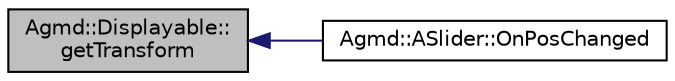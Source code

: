 digraph "Agmd::Displayable::getTransform"
{
  edge [fontname="Helvetica",fontsize="10",labelfontname="Helvetica",labelfontsize="10"];
  node [fontname="Helvetica",fontsize="10",shape=record];
  rankdir="LR";
  Node1 [label="Agmd::Displayable::\lgetTransform",height=0.2,width=0.4,color="black", fillcolor="grey75", style="filled" fontcolor="black"];
  Node1 -> Node2 [dir="back",color="midnightblue",fontsize="10",style="solid"];
  Node2 [label="Agmd::ASlider::OnPosChanged",height=0.2,width=0.4,color="black", fillcolor="white", style="filled",URL="$class_agmd_1_1_a_slider.html#a138d10251a25064f697235ebe1fc59d2"];
}
